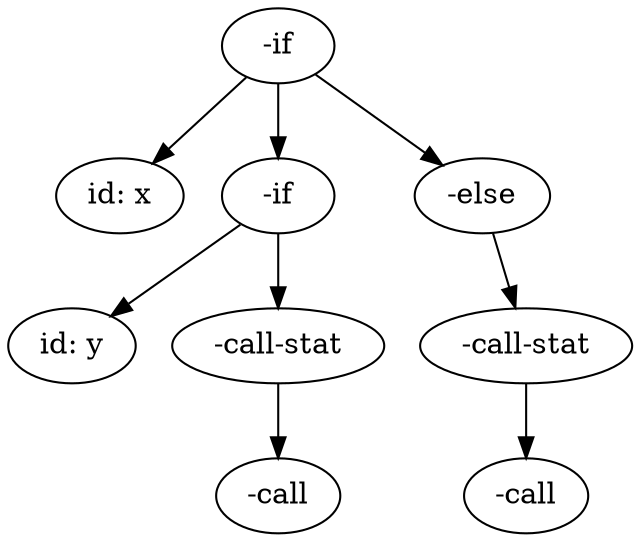 digraph G {
g2513 [label="-if"];
g2514 [label="id: x"];
g2515 [label="-if"];
g2516 [label="id: y"];
g2517 [label="-call-stat"];
g2518 [label="-call"];
g2517 -> g2518;
g2515 -> g2516;
g2515 -> g2517;
g2519 [label="-else"];
g2520 [label="-call-stat"];
g2521 [label="-call"];
g2520 -> g2521;
g2519 -> g2520;
g2513 -> g2514;
g2513 -> g2515;
g2513 -> g2519;
g2513
}
